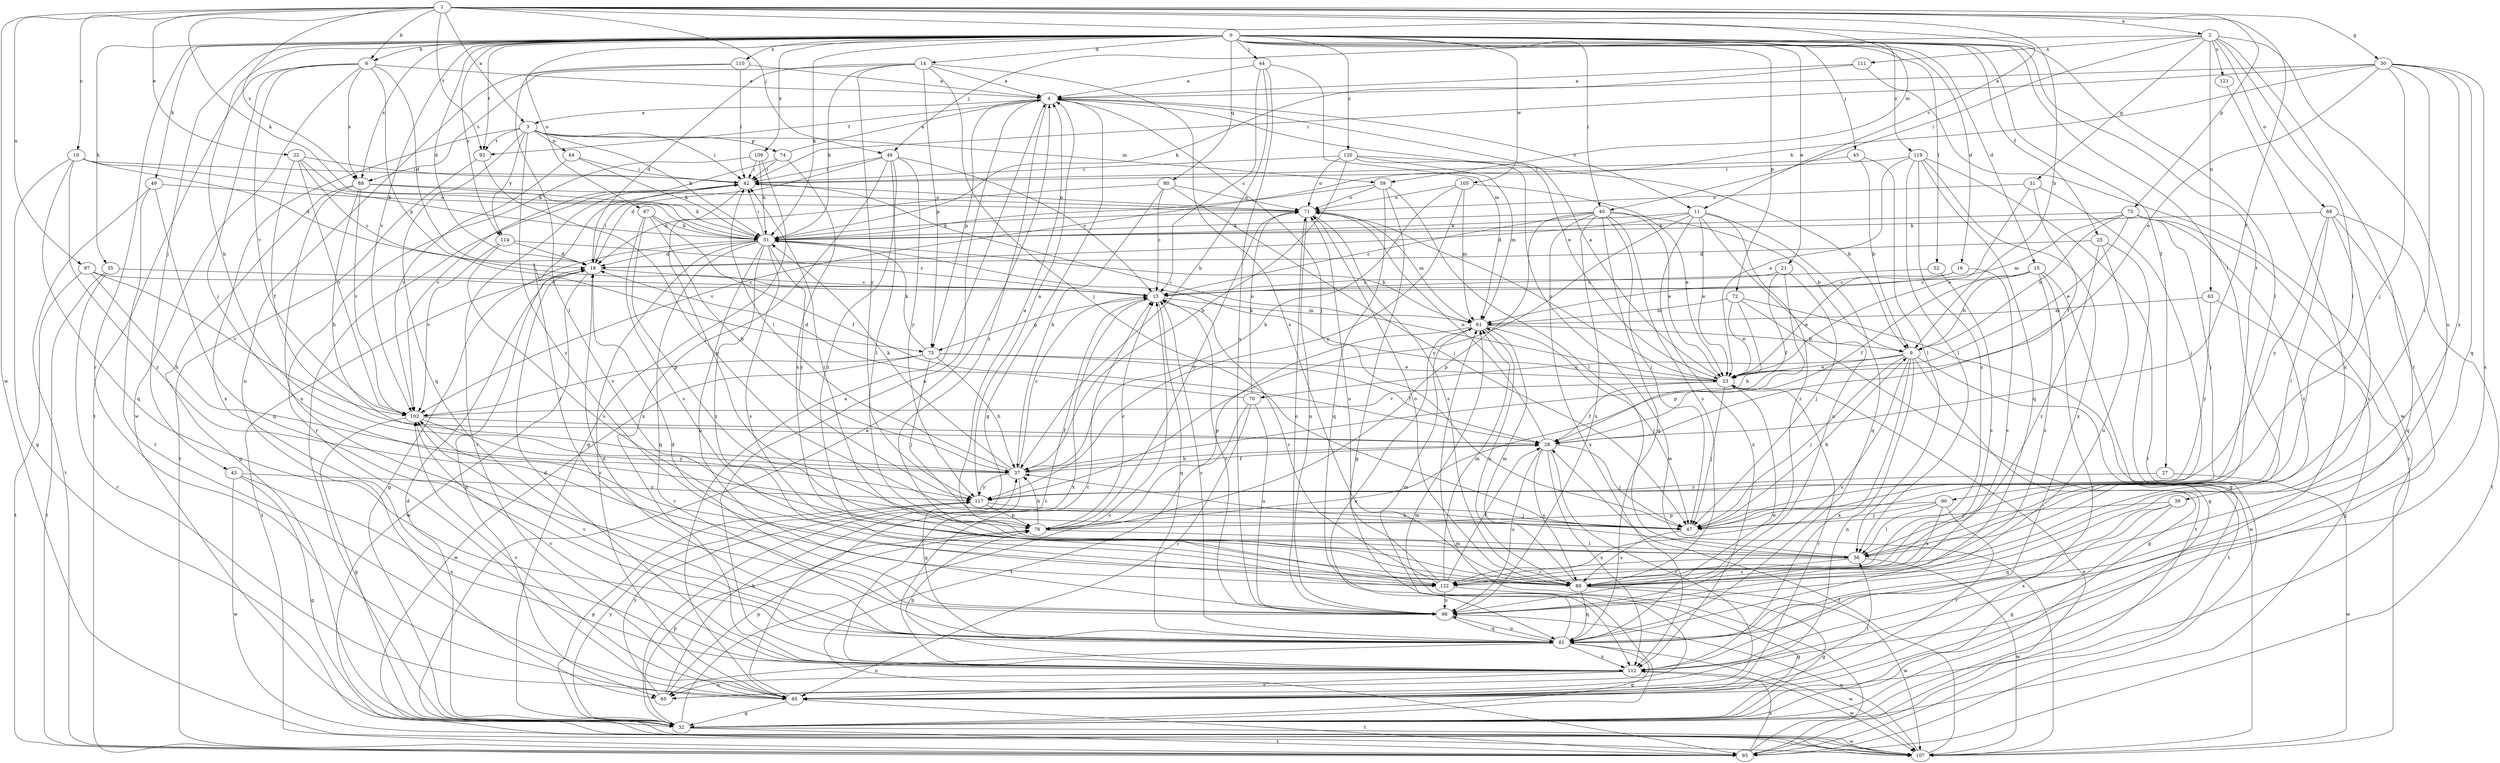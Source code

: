 strict digraph  {
0;
1;
2;
3;
4;
6;
9;
10;
11;
13;
14;
15;
16;
18;
21;
22;
23;
25;
27;
28;
30;
31;
32;
35;
37;
39;
40;
42;
43;
44;
45;
46;
47;
49;
51;
52;
56;
59;
61;
63;
64;
65;
67;
68;
70;
71;
72;
73;
74;
75;
76;
80;
81;
85;
88;
89;
90;
92;
93;
97;
98;
102;
105;
107;
109;
110;
111;
112;
114;
117;
119;
120;
121;
122;
0 -> 6  [label=b];
0 -> 14  [label=d];
0 -> 15  [label=d];
0 -> 16  [label=d];
0 -> 18  [label=d];
0 -> 21  [label=e];
0 -> 25  [label=f];
0 -> 27  [label=f];
0 -> 35  [label=h];
0 -> 37  [label=h];
0 -> 39  [label=i];
0 -> 40  [label=i];
0 -> 43  [label=j];
0 -> 44  [label=j];
0 -> 45  [label=j];
0 -> 49  [label=k];
0 -> 51  [label=k];
0 -> 52  [label=l];
0 -> 56  [label=l];
0 -> 67  [label=o];
0 -> 72  [label=p];
0 -> 80  [label=q];
0 -> 85  [label=r];
0 -> 88  [label=s];
0 -> 90  [label=t];
0 -> 92  [label=t];
0 -> 102  [label=v];
0 -> 105  [label=w];
0 -> 109  [label=x];
0 -> 110  [label=x];
0 -> 114  [label=y];
0 -> 119  [label=z];
0 -> 120  [label=z];
1 -> 2  [label=a];
1 -> 3  [label=a];
1 -> 6  [label=b];
1 -> 9  [label=b];
1 -> 10  [label=c];
1 -> 11  [label=c];
1 -> 22  [label=e];
1 -> 28  [label=f];
1 -> 30  [label=g];
1 -> 46  [label=j];
1 -> 51  [label=k];
1 -> 59  [label=m];
1 -> 73  [label=p];
1 -> 88  [label=s];
1 -> 92  [label=t];
1 -> 97  [label=u];
1 -> 107  [label=w];
2 -> 31  [label=g];
2 -> 40  [label=i];
2 -> 46  [label=j];
2 -> 56  [label=l];
2 -> 63  [label=n];
2 -> 68  [label=o];
2 -> 85  [label=r];
2 -> 98  [label=u];
2 -> 111  [label=x];
2 -> 121  [label=z];
3 -> 42  [label=i];
3 -> 51  [label=k];
3 -> 59  [label=m];
3 -> 64  [label=n];
3 -> 74  [label=p];
3 -> 81  [label=q];
3 -> 92  [label=t];
3 -> 112  [label=x];
3 -> 114  [label=y];
3 -> 122  [label=z];
4 -> 3  [label=a];
4 -> 11  [label=c];
4 -> 23  [label=e];
4 -> 32  [label=g];
4 -> 47  [label=j];
4 -> 75  [label=p];
4 -> 92  [label=t];
4 -> 122  [label=z];
6 -> 4  [label=a];
6 -> 18  [label=d];
6 -> 47  [label=j];
6 -> 75  [label=p];
6 -> 88  [label=s];
6 -> 93  [label=t];
6 -> 102  [label=v];
6 -> 107  [label=w];
9 -> 23  [label=e];
9 -> 32  [label=g];
9 -> 47  [label=j];
9 -> 65  [label=n];
9 -> 70  [label=o];
9 -> 93  [label=t];
9 -> 98  [label=u];
9 -> 112  [label=x];
10 -> 18  [label=d];
10 -> 32  [label=g];
10 -> 42  [label=i];
10 -> 51  [label=k];
10 -> 81  [label=q];
10 -> 122  [label=z];
11 -> 18  [label=d];
11 -> 23  [label=e];
11 -> 51  [label=k];
11 -> 81  [label=q];
11 -> 98  [label=u];
11 -> 112  [label=x];
11 -> 117  [label=y];
11 -> 122  [label=z];
13 -> 61  [label=m];
13 -> 75  [label=p];
13 -> 81  [label=q];
13 -> 112  [label=x];
14 -> 4  [label=a];
14 -> 18  [label=d];
14 -> 47  [label=j];
14 -> 51  [label=k];
14 -> 75  [label=p];
14 -> 88  [label=s];
14 -> 89  [label=s];
14 -> 117  [label=y];
15 -> 9  [label=b];
15 -> 13  [label=c];
15 -> 28  [label=f];
15 -> 32  [label=g];
15 -> 85  [label=r];
15 -> 89  [label=s];
16 -> 13  [label=c];
16 -> 23  [label=e];
16 -> 89  [label=s];
18 -> 13  [label=c];
18 -> 42  [label=i];
18 -> 65  [label=n];
18 -> 93  [label=t];
18 -> 107  [label=w];
21 -> 13  [label=c];
21 -> 28  [label=f];
21 -> 47  [label=j];
21 -> 76  [label=p];
22 -> 13  [label=c];
22 -> 28  [label=f];
22 -> 42  [label=i];
22 -> 51  [label=k];
22 -> 102  [label=v];
23 -> 4  [label=a];
23 -> 28  [label=f];
23 -> 42  [label=i];
23 -> 47  [label=j];
23 -> 51  [label=k];
23 -> 71  [label=o];
23 -> 85  [label=r];
23 -> 102  [label=v];
25 -> 18  [label=d];
25 -> 32  [label=g];
25 -> 98  [label=u];
25 -> 122  [label=z];
27 -> 107  [label=w];
27 -> 117  [label=y];
28 -> 37  [label=h];
28 -> 47  [label=j];
28 -> 71  [label=o];
28 -> 85  [label=r];
28 -> 89  [label=s];
28 -> 98  [label=u];
28 -> 112  [label=x];
30 -> 4  [label=a];
30 -> 23  [label=e];
30 -> 42  [label=i];
30 -> 47  [label=j];
30 -> 51  [label=k];
30 -> 56  [label=l];
30 -> 81  [label=q];
30 -> 89  [label=s];
30 -> 112  [label=x];
31 -> 23  [label=e];
31 -> 28  [label=f];
31 -> 47  [label=j];
31 -> 71  [label=o];
32 -> 13  [label=c];
32 -> 18  [label=d];
32 -> 42  [label=i];
32 -> 76  [label=p];
32 -> 93  [label=t];
32 -> 107  [label=w];
32 -> 117  [label=y];
35 -> 13  [label=c];
35 -> 85  [label=r];
35 -> 93  [label=t];
37 -> 13  [label=c];
37 -> 28  [label=f];
37 -> 42  [label=i];
37 -> 51  [label=k];
37 -> 81  [label=q];
37 -> 117  [label=y];
39 -> 32  [label=g];
39 -> 47  [label=j];
39 -> 81  [label=q];
39 -> 112  [label=x];
40 -> 9  [label=b];
40 -> 13  [label=c];
40 -> 23  [label=e];
40 -> 47  [label=j];
40 -> 51  [label=k];
40 -> 76  [label=p];
40 -> 81  [label=q];
40 -> 89  [label=s];
40 -> 98  [label=u];
40 -> 112  [label=x];
42 -> 71  [label=o];
42 -> 76  [label=p];
42 -> 85  [label=r];
43 -> 32  [label=g];
43 -> 107  [label=w];
43 -> 112  [label=x];
43 -> 117  [label=y];
44 -> 4  [label=a];
44 -> 13  [label=c];
44 -> 37  [label=h];
44 -> 61  [label=m];
44 -> 98  [label=u];
45 -> 9  [label=b];
45 -> 42  [label=i];
45 -> 56  [label=l];
46 -> 13  [label=c];
46 -> 18  [label=d];
46 -> 42  [label=i];
46 -> 56  [label=l];
46 -> 112  [label=x];
46 -> 117  [label=y];
46 -> 122  [label=z];
47 -> 9  [label=b];
47 -> 89  [label=s];
49 -> 71  [label=o];
49 -> 81  [label=q];
49 -> 85  [label=r];
49 -> 93  [label=t];
51 -> 18  [label=d];
51 -> 32  [label=g];
51 -> 42  [label=i];
51 -> 81  [label=q];
51 -> 85  [label=r];
51 -> 89  [label=s];
51 -> 98  [label=u];
51 -> 117  [label=y];
51 -> 122  [label=z];
52 -> 13  [label=c];
52 -> 122  [label=z];
56 -> 37  [label=h];
56 -> 42  [label=i];
56 -> 89  [label=s];
56 -> 107  [label=w];
56 -> 122  [label=z];
59 -> 32  [label=g];
59 -> 56  [label=l];
59 -> 71  [label=o];
59 -> 81  [label=q];
59 -> 102  [label=v];
61 -> 9  [label=b];
61 -> 47  [label=j];
61 -> 51  [label=k];
61 -> 76  [label=p];
61 -> 89  [label=s];
61 -> 112  [label=x];
63 -> 32  [label=g];
63 -> 61  [label=m];
63 -> 117  [label=y];
64 -> 42  [label=i];
64 -> 51  [label=k];
64 -> 102  [label=v];
65 -> 37  [label=h];
65 -> 61  [label=m];
65 -> 76  [label=p];
65 -> 117  [label=y];
67 -> 28  [label=f];
67 -> 37  [label=h];
67 -> 51  [label=k];
67 -> 76  [label=p];
67 -> 89  [label=s];
68 -> 51  [label=k];
68 -> 56  [label=l];
68 -> 81  [label=q];
68 -> 89  [label=s];
68 -> 93  [label=t];
68 -> 117  [label=y];
70 -> 18  [label=d];
70 -> 71  [label=o];
70 -> 85  [label=r];
70 -> 93  [label=t];
70 -> 98  [label=u];
71 -> 51  [label=k];
71 -> 61  [label=m];
71 -> 89  [label=s];
71 -> 98  [label=u];
72 -> 23  [label=e];
72 -> 37  [label=h];
72 -> 61  [label=m];
72 -> 93  [label=t];
72 -> 107  [label=w];
73 -> 9  [label=b];
73 -> 23  [label=e];
73 -> 47  [label=j];
73 -> 51  [label=k];
73 -> 61  [label=m];
73 -> 85  [label=r];
73 -> 122  [label=z];
74 -> 4  [label=a];
74 -> 42  [label=i];
74 -> 89  [label=s];
74 -> 102  [label=v];
75 -> 23  [label=e];
75 -> 28  [label=f];
75 -> 37  [label=h];
75 -> 47  [label=j];
75 -> 51  [label=k];
75 -> 102  [label=v];
75 -> 107  [label=w];
76 -> 4  [label=a];
76 -> 13  [label=c];
76 -> 37  [label=h];
76 -> 56  [label=l];
76 -> 71  [label=o];
80 -> 13  [label=c];
80 -> 18  [label=d];
80 -> 37  [label=h];
80 -> 47  [label=j];
80 -> 71  [label=o];
81 -> 13  [label=c];
81 -> 18  [label=d];
81 -> 23  [label=e];
81 -> 32  [label=g];
81 -> 61  [label=m];
81 -> 65  [label=n];
81 -> 98  [label=u];
81 -> 102  [label=v];
81 -> 107  [label=w];
81 -> 112  [label=x];
85 -> 4  [label=a];
85 -> 13  [label=c];
85 -> 32  [label=g];
85 -> 56  [label=l];
85 -> 93  [label=t];
85 -> 102  [label=v];
88 -> 32  [label=g];
88 -> 37  [label=h];
88 -> 51  [label=k];
88 -> 71  [label=o];
88 -> 98  [label=u];
88 -> 102  [label=v];
89 -> 32  [label=g];
89 -> 61  [label=m];
89 -> 71  [label=o];
89 -> 81  [label=q];
89 -> 102  [label=v];
89 -> 107  [label=w];
90 -> 47  [label=j];
90 -> 56  [label=l];
90 -> 76  [label=p];
90 -> 85  [label=r];
90 -> 89  [label=s];
92 -> 47  [label=j];
92 -> 93  [label=t];
93 -> 23  [label=e];
93 -> 61  [label=m];
93 -> 112  [label=x];
97 -> 13  [label=c];
97 -> 37  [label=h];
97 -> 93  [label=t];
97 -> 102  [label=v];
98 -> 13  [label=c];
98 -> 18  [label=d];
98 -> 42  [label=i];
98 -> 71  [label=o];
98 -> 81  [label=q];
102 -> 28  [label=f];
102 -> 32  [label=g];
102 -> 117  [label=y];
105 -> 23  [label=e];
105 -> 37  [label=h];
105 -> 61  [label=m];
105 -> 71  [label=o];
105 -> 117  [label=y];
107 -> 4  [label=a];
107 -> 28  [label=f];
107 -> 98  [label=u];
109 -> 32  [label=g];
109 -> 42  [label=i];
109 -> 51  [label=k];
109 -> 85  [label=r];
110 -> 4  [label=a];
110 -> 42  [label=i];
110 -> 56  [label=l];
110 -> 65  [label=n];
111 -> 4  [label=a];
111 -> 51  [label=k];
111 -> 107  [label=w];
112 -> 4  [label=a];
112 -> 13  [label=c];
112 -> 18  [label=d];
112 -> 65  [label=n];
112 -> 76  [label=p];
112 -> 85  [label=r];
112 -> 102  [label=v];
112 -> 107  [label=w];
114 -> 13  [label=c];
114 -> 18  [label=d];
114 -> 89  [label=s];
114 -> 102  [label=v];
117 -> 4  [label=a];
117 -> 32  [label=g];
117 -> 47  [label=j];
117 -> 76  [label=p];
119 -> 23  [label=e];
119 -> 42  [label=i];
119 -> 56  [label=l];
119 -> 81  [label=q];
119 -> 93  [label=t];
119 -> 112  [label=x];
119 -> 122  [label=z];
120 -> 9  [label=b];
120 -> 37  [label=h];
120 -> 42  [label=i];
120 -> 61  [label=m];
120 -> 71  [label=o];
120 -> 107  [label=w];
121 -> 112  [label=x];
122 -> 13  [label=c];
122 -> 28  [label=f];
122 -> 32  [label=g];
122 -> 61  [label=m];
122 -> 71  [label=o];
122 -> 98  [label=u];
}
